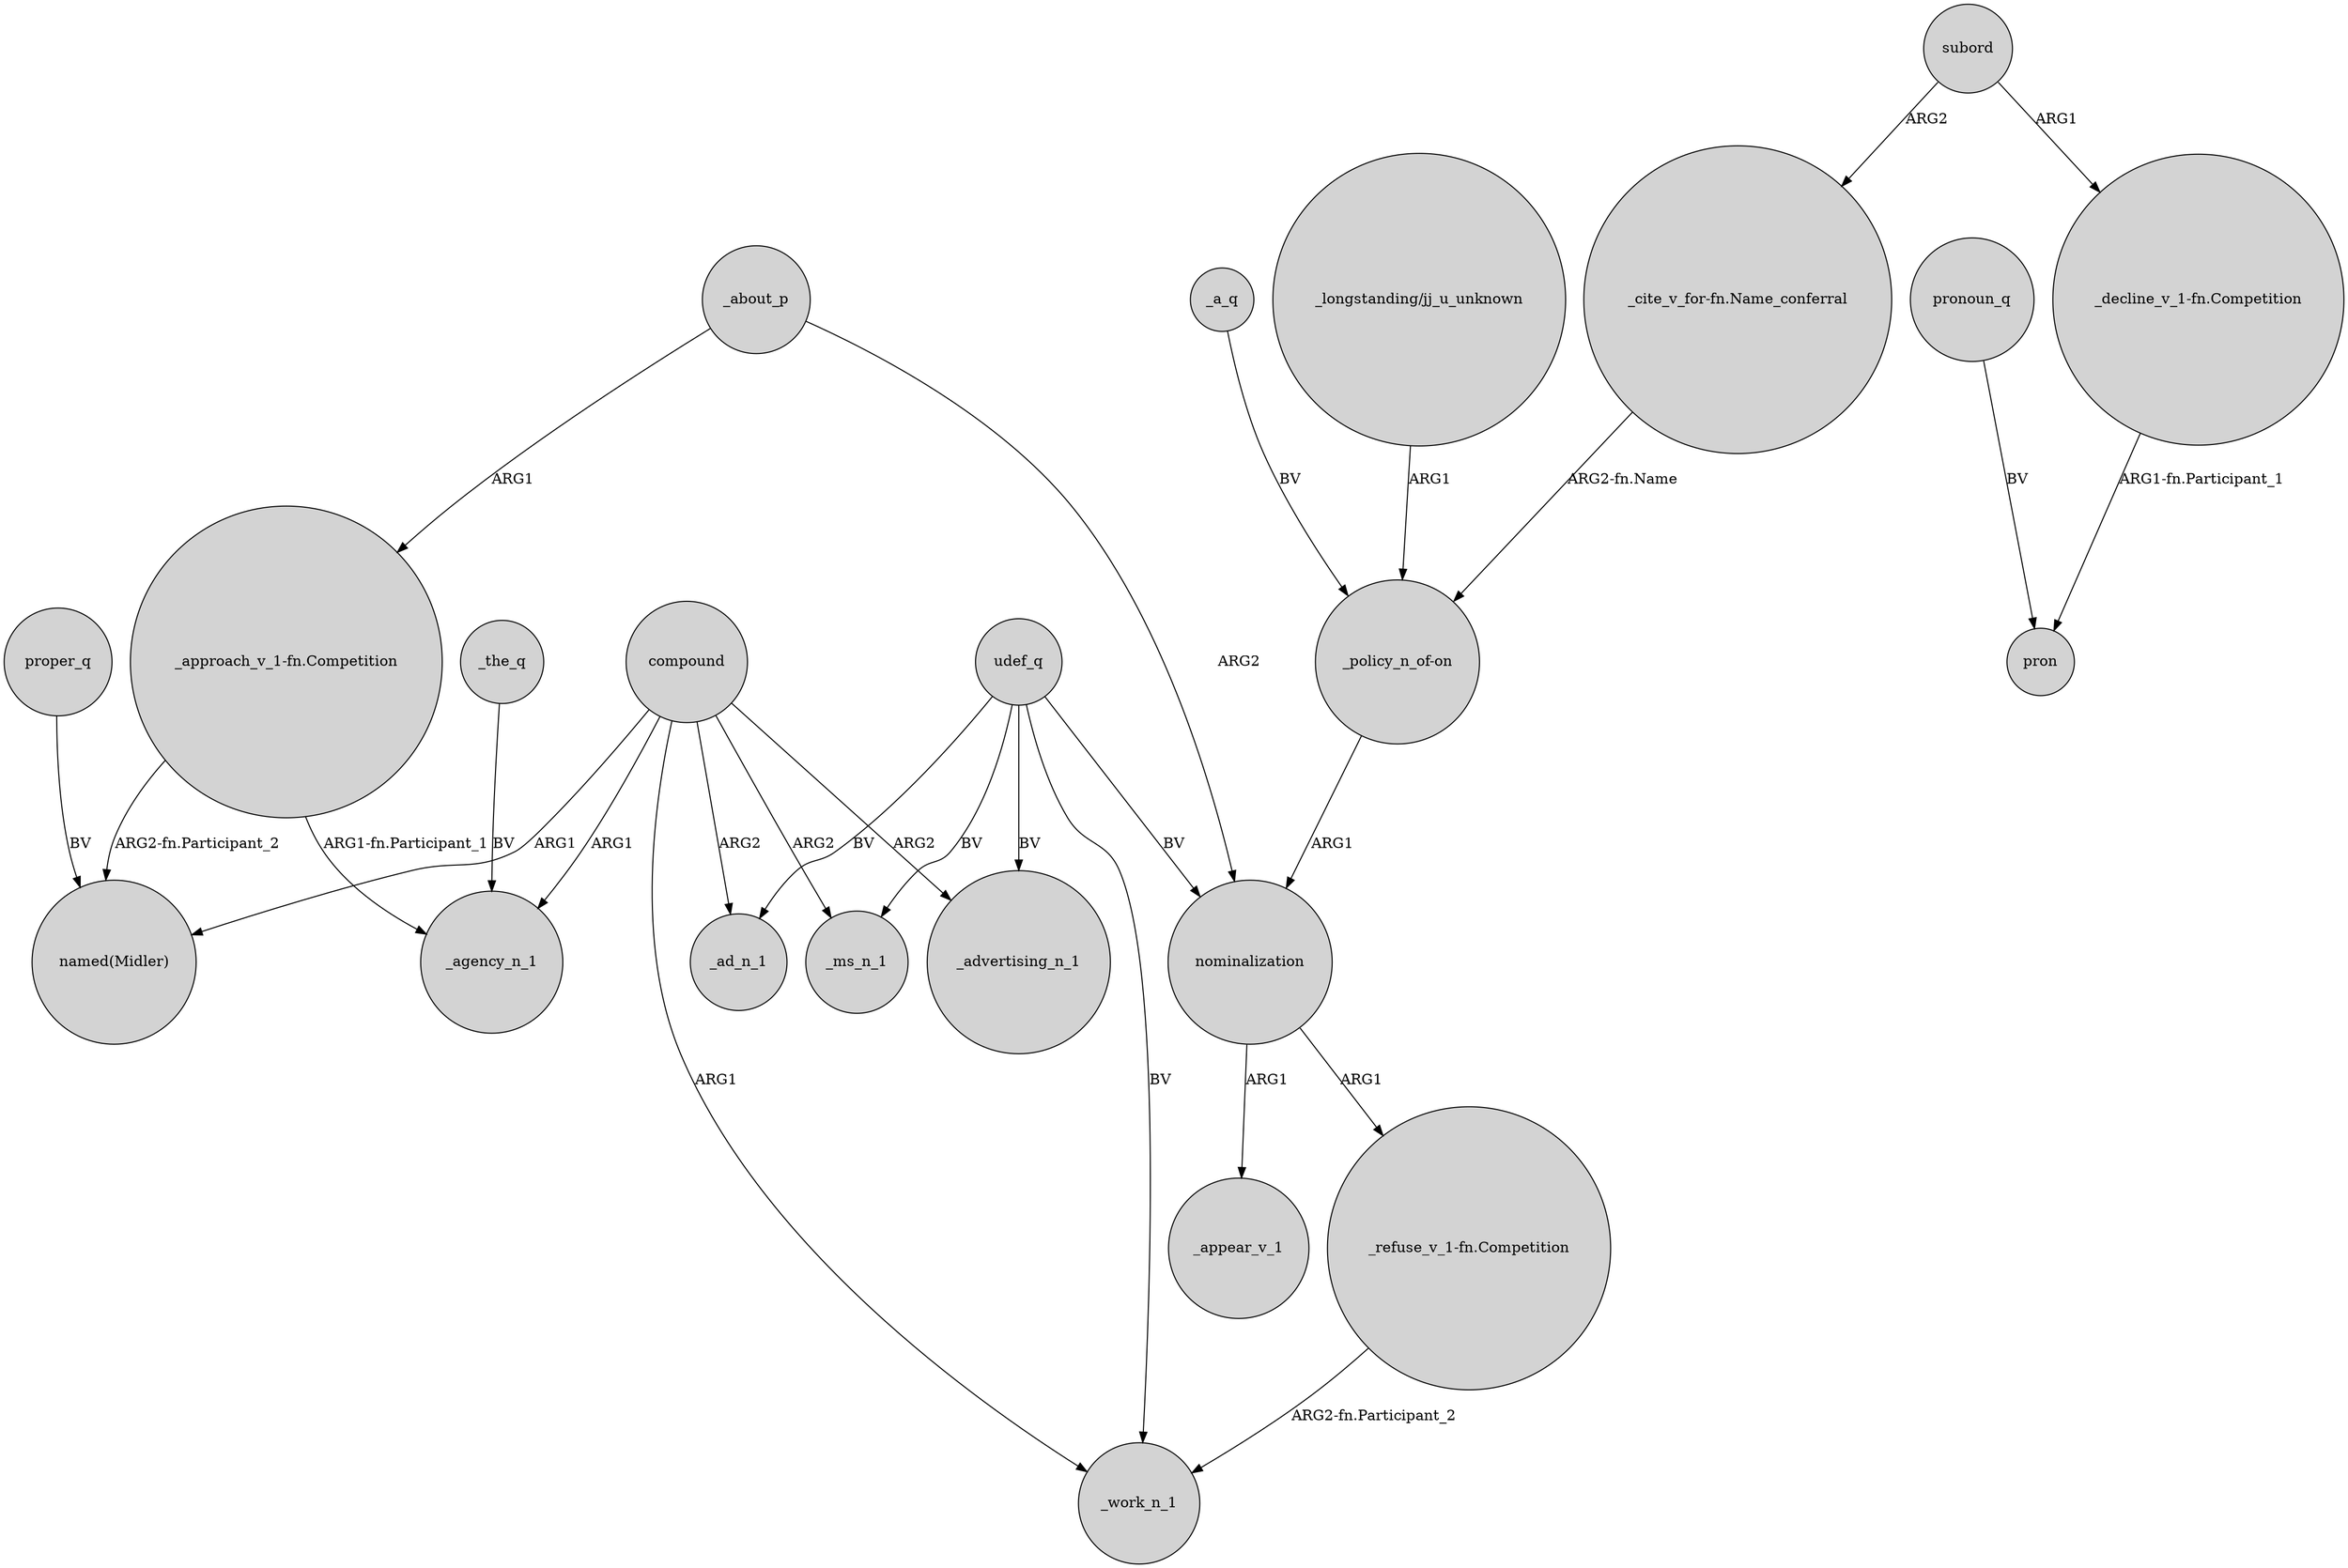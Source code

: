 digraph {
	node [shape=circle style=filled]
	compound -> _agency_n_1 [label=ARG1]
	compound -> _ms_n_1 [label=ARG2]
	compound -> "named(Midler)" [label=ARG1]
	subord -> "_decline_v_1-fn.Competition" [label=ARG1]
	udef_q -> nominalization [label=BV]
	_the_q -> _agency_n_1 [label=BV]
	udef_q -> _work_n_1 [label=BV]
	"_approach_v_1-fn.Competition" -> _agency_n_1 [label="ARG1-fn.Participant_1"]
	subord -> "_cite_v_for-fn.Name_conferral" [label=ARG2]
	compound -> _work_n_1 [label=ARG1]
	_about_p -> nominalization [label=ARG2]
	pronoun_q -> pron [label=BV]
	udef_q -> _advertising_n_1 [label=BV]
	"_cite_v_for-fn.Name_conferral" -> "_policy_n_of-on" [label="ARG2-fn.Name"]
	compound -> _ad_n_1 [label=ARG2]
	_about_p -> "_approach_v_1-fn.Competition" [label=ARG1]
	proper_q -> "named(Midler)" [label=BV]
	"_refuse_v_1-fn.Competition" -> _work_n_1 [label="ARG2-fn.Participant_2"]
	udef_q -> _ms_n_1 [label=BV]
	"_approach_v_1-fn.Competition" -> "named(Midler)" [label="ARG2-fn.Participant_2"]
	compound -> _advertising_n_1 [label=ARG2]
	"_policy_n_of-on" -> nominalization [label=ARG1]
	nominalization -> _appear_v_1 [label=ARG1]
	_a_q -> "_policy_n_of-on" [label=BV]
	"_longstanding/jj_u_unknown" -> "_policy_n_of-on" [label=ARG1]
	udef_q -> _ad_n_1 [label=BV]
	"_decline_v_1-fn.Competition" -> pron [label="ARG1-fn.Participant_1"]
	nominalization -> "_refuse_v_1-fn.Competition" [label=ARG1]
}
